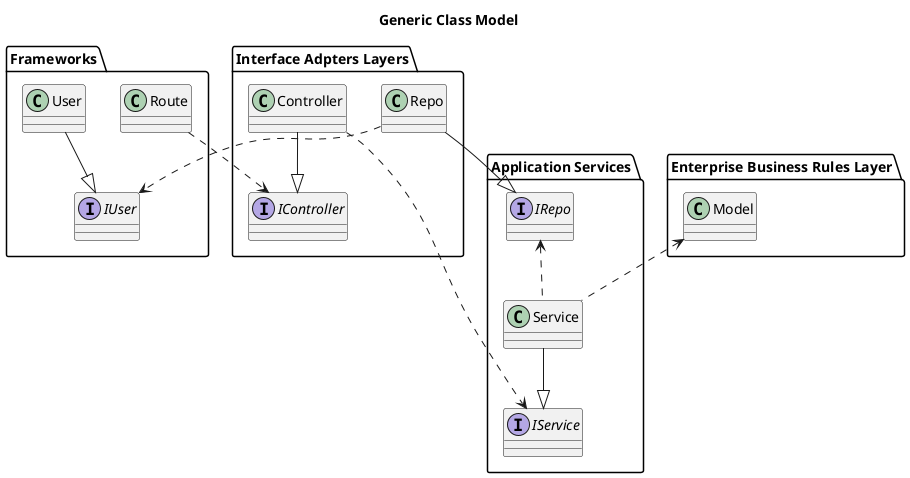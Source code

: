 @startuml
'https://plantuml.com/class-diagram
title Generic Class Model
package "Frameworks" {
class Route
interface IUser
class User
}

package "Interface Adpters Layers" {
class Repo
interface IController
class Controller
}

package "Application Services" {
interface IService
class Service
interface IRepo
}

package "Enterprise Business Rules Layer"  {
class Model

Route ..> IController
Controller --|> IController
Controller ..> IService
Repo ..> IUser
User --|> IUser
Service .up.> IRepo
Service --|> IService
Repo --|> IRepo
Service .up.> Model
@enduml